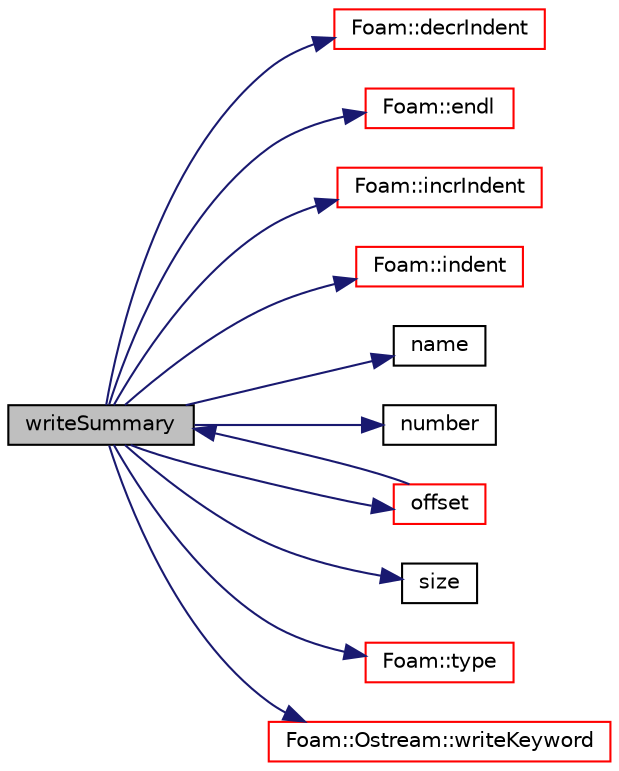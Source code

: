 digraph "writeSummary"
{
  bgcolor="transparent";
  edge [fontname="Helvetica",fontsize="10",labelfontname="Helvetica",labelfontsize="10"];
  node [fontname="Helvetica",fontsize="10",shape=record];
  rankdir="LR";
  Node791 [label="writeSummary",height=0.2,width=0.4,color="black", fillcolor="grey75", style="filled", fontcolor="black"];
  Node791 -> Node792 [color="midnightblue",fontsize="10",style="solid",fontname="Helvetica"];
  Node792 [label="Foam::decrIndent",height=0.2,width=0.4,color="red",URL="$a21851.html#a1c3a44e035fae1cd9d5a4a60a7e1c32b",tooltip="Decrement the indent level. "];
  Node791 -> Node794 [color="midnightblue",fontsize="10",style="solid",fontname="Helvetica"];
  Node794 [label="Foam::endl",height=0.2,width=0.4,color="red",URL="$a21851.html#a2db8fe02a0d3909e9351bb4275b23ce4",tooltip="Add newline and flush stream. "];
  Node791 -> Node796 [color="midnightblue",fontsize="10",style="solid",fontname="Helvetica"];
  Node796 [label="Foam::incrIndent",height=0.2,width=0.4,color="red",URL="$a21851.html#a5baff2b2334a238271b33f039e5dde5c",tooltip="Increment the indent level. "];
  Node791 -> Node806 [color="midnightblue",fontsize="10",style="solid",fontname="Helvetica"];
  Node806 [label="Foam::indent",height=0.2,width=0.4,color="red",URL="$a21851.html#ae297c57ea5b952a8bc9e4f30f7ea8701",tooltip="Indent stream. "];
  Node791 -> Node807 [color="midnightblue",fontsize="10",style="solid",fontname="Helvetica"];
  Node807 [label="name",height=0.2,width=0.4,color="black",URL="$a22045.html#a47f4f0a66d5a539e687100dc65462ced",tooltip="Part name or description. "];
  Node791 -> Node808 [color="midnightblue",fontsize="10",style="solid",fontname="Helvetica"];
  Node808 [label="number",height=0.2,width=0.4,color="black",URL="$a22045.html#a45d671e1a9b9332d54477b116deb01cd",tooltip="Part number. "];
  Node791 -> Node809 [color="midnightblue",fontsize="10",style="solid",fontname="Helvetica"];
  Node809 [label="offset",height=0.2,width=0.4,color="red",URL="$a22045.html#ac44026bbb457303e16e2c2b7137c9e68",tooltip="Offset for element ids. "];
  Node809 -> Node791 [color="midnightblue",fontsize="10",style="solid",fontname="Helvetica"];
  Node791 -> Node826 [color="midnightblue",fontsize="10",style="solid",fontname="Helvetica"];
  Node826 [label="size",height=0.2,width=0.4,color="black",URL="$a22045.html#a9facbf0a118d395c89884e45a5ca4e4b",tooltip="Number of elements in this part. "];
  Node791 -> Node819 [color="midnightblue",fontsize="10",style="solid",fontname="Helvetica"];
  Node819 [label="Foam::type",height=0.2,width=0.4,color="red",URL="$a21851.html#aec48583af672626378f501eb9fc32cd1",tooltip="Return the file type: DIRECTORY or FILE. "];
  Node791 -> Node798 [color="midnightblue",fontsize="10",style="solid",fontname="Helvetica"];
  Node798 [label="Foam::Ostream::writeKeyword",height=0.2,width=0.4,color="red",URL="$a27345.html#a3c58b2bb9174ea3c4a5fa58095d1290e",tooltip="Write the keyword followed by an appropriate indentation. "];
}
